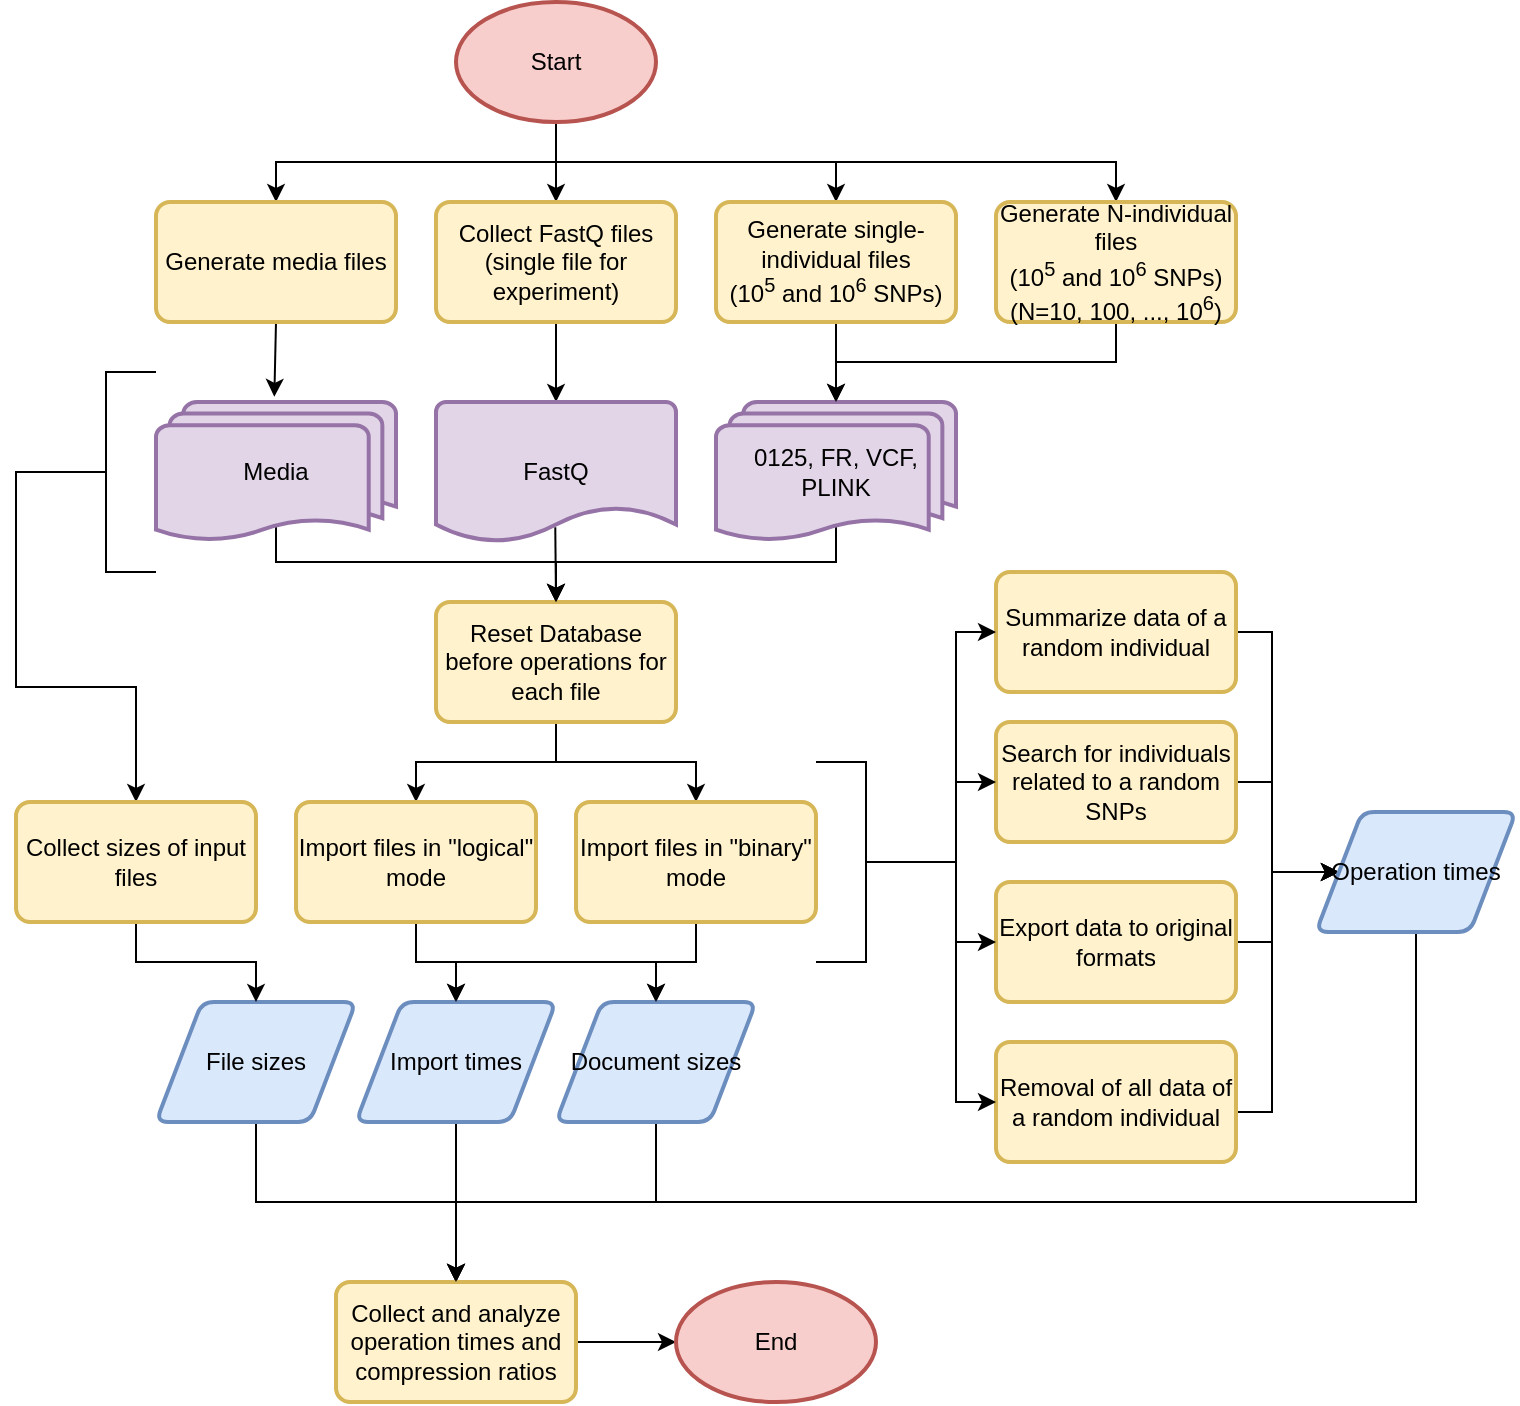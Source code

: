 <mxfile version="13.10.1" type="device"><diagram id="In_Z2M6J0rL8zY_4mMtd" name="Page-1"><mxGraphModel dx="1422" dy="735" grid="1" gridSize="10" guides="1" tooltips="1" connect="1" arrows="1" fold="1" page="1" pageScale="1" pageWidth="1169" pageHeight="827" background="none" math="0" shadow="0"><root><mxCell id="0"/><mxCell id="1" parent="0"/><mxCell id="ZttidwmbkSm-JVpV4wwm-9" style="edgeStyle=orthogonalEdgeStyle;rounded=0;orthogonalLoop=1;jettySize=auto;html=1;entryX=0.5;entryY=0;entryDx=0;entryDy=0;exitX=0.5;exitY=1;exitDx=0;exitDy=0;exitPerimeter=0;" parent="1" source="ZttidwmbkSm-JVpV4wwm-47" target="ZttidwmbkSm-JVpV4wwm-8" edge="1"><mxGeometry relative="1" as="geometry"><mxPoint x="587" y="100" as="sourcePoint"/></mxGeometry></mxCell><mxCell id="ZttidwmbkSm-JVpV4wwm-16" style="edgeStyle=orthogonalEdgeStyle;rounded=0;orthogonalLoop=1;jettySize=auto;html=1;exitX=0.5;exitY=1;exitDx=0;exitDy=0;entryX=0.5;entryY=0;entryDx=0;entryDy=0;entryPerimeter=0;" parent="1" source="ZttidwmbkSm-JVpV4wwm-8" target="ZttidwmbkSm-JVpV4wwm-17" edge="1"><mxGeometry relative="1" as="geometry"><mxPoint x="587" y="240" as="targetPoint"/></mxGeometry></mxCell><mxCell id="ZttidwmbkSm-JVpV4wwm-8" value="Generate single-individual files&lt;br&gt;(10&lt;sup&gt;5&lt;/sup&gt; and 10&lt;sup&gt;6&lt;/sup&gt; SNPs)" style="rounded=1;whiteSpace=wrap;html=1;absoluteArcSize=1;arcSize=14;strokeWidth=2;fillColor=#fff2cc;strokeColor=#d6b656;" parent="1" vertex="1"><mxGeometry x="527" y="140" width="120" height="60" as="geometry"/></mxCell><mxCell id="ZttidwmbkSm-JVpV4wwm-114" style="edgeStyle=orthogonalEdgeStyle;rounded=0;orthogonalLoop=1;jettySize=auto;html=1;exitX=0.5;exitY=0.88;exitDx=0;exitDy=0;exitPerimeter=0;entryX=0.5;entryY=0;entryDx=0;entryDy=0;" parent="1" source="ZttidwmbkSm-JVpV4wwm-17" target="ZttidwmbkSm-JVpV4wwm-19" edge="1"><mxGeometry relative="1" as="geometry"><Array as="points"><mxPoint x="587" y="320"/><mxPoint x="447" y="320"/></Array></mxGeometry></mxCell><mxCell id="ZttidwmbkSm-JVpV4wwm-17" value="0125, FR, VCF, PLINK" style="strokeWidth=2;html=1;shape=mxgraph.flowchart.multi-document;whiteSpace=wrap;fillColor=#e1d5e7;strokeColor=#9673a6;labelBorderColor=none;" parent="1" vertex="1"><mxGeometry x="527" y="240" width="120" height="70" as="geometry"/></mxCell><mxCell id="ZttidwmbkSm-JVpV4wwm-110" style="edgeStyle=orthogonalEdgeStyle;rounded=0;orthogonalLoop=1;jettySize=auto;html=1;exitX=0.5;exitY=1;exitDx=0;exitDy=0;entryX=0.5;entryY=0;entryDx=0;entryDy=0;" parent="1" source="ZttidwmbkSm-JVpV4wwm-19" target="ZttidwmbkSm-JVpV4wwm-100" edge="1"><mxGeometry relative="1" as="geometry"/></mxCell><mxCell id="ZttidwmbkSm-JVpV4wwm-111" style="edgeStyle=orthogonalEdgeStyle;rounded=0;orthogonalLoop=1;jettySize=auto;html=1;exitX=0.5;exitY=1;exitDx=0;exitDy=0;entryX=0.5;entryY=0;entryDx=0;entryDy=0;" parent="1" source="ZttidwmbkSm-JVpV4wwm-19" target="ZttidwmbkSm-JVpV4wwm-20" edge="1"><mxGeometry relative="1" as="geometry"/></mxCell><mxCell id="ZttidwmbkSm-JVpV4wwm-19" value="Reset Database before operations for each file" style="rounded=1;whiteSpace=wrap;html=1;absoluteArcSize=1;arcSize=14;strokeWidth=2;fillColor=#fff2cc;strokeColor=#d6b656;" parent="1" vertex="1"><mxGeometry x="387" y="340" width="120" height="60" as="geometry"/></mxCell><mxCell id="ZttidwmbkSm-JVpV4wwm-24" style="edgeStyle=orthogonalEdgeStyle;rounded=0;orthogonalLoop=1;jettySize=auto;html=1;entryX=0.5;entryY=0;entryDx=0;entryDy=0;exitX=0.5;exitY=1;exitDx=0;exitDy=0;" parent="1" source="ZttidwmbkSm-JVpV4wwm-20" target="ZttidwmbkSm-JVpV4wwm-23" edge="1"><mxGeometry relative="1" as="geometry"/></mxCell><mxCell id="ZttidwmbkSm-JVpV4wwm-26" style="edgeStyle=orthogonalEdgeStyle;rounded=0;orthogonalLoop=1;jettySize=auto;html=1;entryX=0.5;entryY=0;entryDx=0;entryDy=0;exitX=0.5;exitY=1;exitDx=0;exitDy=0;" parent="1" source="ZttidwmbkSm-JVpV4wwm-20" target="ZttidwmbkSm-JVpV4wwm-25" edge="1"><mxGeometry relative="1" as="geometry"/></mxCell><mxCell id="ZttidwmbkSm-JVpV4wwm-20" value="Import files in &quot;logical&quot; mode" style="rounded=1;whiteSpace=wrap;html=1;absoluteArcSize=1;arcSize=14;strokeWidth=2;fillColor=#fff2cc;strokeColor=#d6b656;" parent="1" vertex="1"><mxGeometry x="317" y="440" width="120" height="60" as="geometry"/></mxCell><mxCell id="ZttidwmbkSm-JVpV4wwm-39" style="edgeStyle=orthogonalEdgeStyle;rounded=0;orthogonalLoop=1;jettySize=auto;html=1;exitX=0.5;exitY=1;exitDx=0;exitDy=0;entryX=0.5;entryY=0;entryDx=0;entryDy=0;" parent="1" source="ZttidwmbkSm-JVpV4wwm-23" target="ZttidwmbkSm-JVpV4wwm-36" edge="1"><mxGeometry relative="1" as="geometry"><mxPoint x="567" y="670" as="targetPoint"/></mxGeometry></mxCell><mxCell id="ZttidwmbkSm-JVpV4wwm-23" value="Import times" style="shape=parallelogram;html=1;strokeWidth=2;perimeter=parallelogramPerimeter;whiteSpace=wrap;rounded=1;arcSize=12;size=0.23;fillColor=#dae8fc;strokeColor=#6c8ebf;" parent="1" vertex="1"><mxGeometry x="347" y="540" width="100" height="60" as="geometry"/></mxCell><mxCell id="ZttidwmbkSm-JVpV4wwm-38" style="edgeStyle=orthogonalEdgeStyle;rounded=0;orthogonalLoop=1;jettySize=auto;html=1;entryX=0.5;entryY=0;entryDx=0;entryDy=0;exitX=0.5;exitY=1;exitDx=0;exitDy=0;" parent="1" source="ZttidwmbkSm-JVpV4wwm-25" target="ZttidwmbkSm-JVpV4wwm-36" edge="1"><mxGeometry relative="1" as="geometry"><mxPoint x="567" y="670" as="targetPoint"/></mxGeometry></mxCell><mxCell id="ZttidwmbkSm-JVpV4wwm-25" value="Document sizes" style="shape=parallelogram;html=1;strokeWidth=2;perimeter=parallelogramPerimeter;whiteSpace=wrap;rounded=1;arcSize=12;size=0.23;fillColor=#dae8fc;strokeColor=#6c8ebf;" parent="1" vertex="1"><mxGeometry x="447" y="540" width="100" height="60" as="geometry"/></mxCell><mxCell id="ZttidwmbkSm-JVpV4wwm-37" style="edgeStyle=orthogonalEdgeStyle;rounded=0;orthogonalLoop=1;jettySize=auto;html=1;exitX=0.5;exitY=1;exitDx=0;exitDy=0;entryX=0.5;entryY=0;entryDx=0;entryDy=0;" parent="1" source="ZttidwmbkSm-JVpV4wwm-34" target="ZttidwmbkSm-JVpV4wwm-36" edge="1"><mxGeometry relative="1" as="geometry"><mxPoint x="567" y="670" as="targetPoint"/></mxGeometry></mxCell><mxCell id="ZttidwmbkSm-JVpV4wwm-34" value="File sizes" style="shape=parallelogram;html=1;strokeWidth=2;perimeter=parallelogramPerimeter;whiteSpace=wrap;rounded=1;arcSize=12;size=0.23;fillColor=#dae8fc;strokeColor=#6c8ebf;" parent="1" vertex="1"><mxGeometry x="247" y="540" width="100" height="60" as="geometry"/></mxCell><mxCell id="ZttidwmbkSm-JVpV4wwm-117" style="edgeStyle=orthogonalEdgeStyle;rounded=0;orthogonalLoop=1;jettySize=auto;html=1;exitX=1;exitY=0.5;exitDx=0;exitDy=0;entryX=0;entryY=0.5;entryDx=0;entryDy=0;entryPerimeter=0;" parent="1" source="ZttidwmbkSm-JVpV4wwm-36" target="ZttidwmbkSm-JVpV4wwm-116" edge="1"><mxGeometry relative="1" as="geometry"/></mxCell><mxCell id="ZttidwmbkSm-JVpV4wwm-36" value="Collect and analyze operation times and compression ratios" style="rounded=1;whiteSpace=wrap;html=1;absoluteArcSize=1;arcSize=14;strokeWidth=2;fillColor=#fff2cc;strokeColor=#d6b656;" parent="1" vertex="1"><mxGeometry x="337" y="680" width="120" height="60" as="geometry"/></mxCell><mxCell id="ZttidwmbkSm-JVpV4wwm-50" style="rounded=0;orthogonalLoop=1;jettySize=auto;html=1;exitX=0.5;exitY=1;exitDx=0;exitDy=0;exitPerimeter=0;entryX=0.5;entryY=0;entryDx=0;entryDy=0;edgeStyle=orthogonalEdgeStyle;" parent="1" source="ZttidwmbkSm-JVpV4wwm-47" target="ZttidwmbkSm-JVpV4wwm-48" edge="1"><mxGeometry relative="1" as="geometry"/></mxCell><mxCell id="ZttidwmbkSm-JVpV4wwm-52" style="edgeStyle=orthogonalEdgeStyle;rounded=0;orthogonalLoop=1;jettySize=auto;html=1;exitX=0.5;exitY=1;exitDx=0;exitDy=0;exitPerimeter=0;entryX=0.5;entryY=0;entryDx=0;entryDy=0;" parent="1" source="ZttidwmbkSm-JVpV4wwm-47" target="ZttidwmbkSm-JVpV4wwm-51" edge="1"><mxGeometry relative="1" as="geometry"/></mxCell><mxCell id="ZttidwmbkSm-JVpV4wwm-70" style="edgeStyle=orthogonalEdgeStyle;rounded=0;orthogonalLoop=1;jettySize=auto;html=1;exitX=0.5;exitY=1;exitDx=0;exitDy=0;exitPerimeter=0;entryX=0.5;entryY=0;entryDx=0;entryDy=0;" parent="1" source="ZttidwmbkSm-JVpV4wwm-47" target="ZttidwmbkSm-JVpV4wwm-68" edge="1"><mxGeometry relative="1" as="geometry"/></mxCell><mxCell id="ZttidwmbkSm-JVpV4wwm-47" value="Start" style="strokeWidth=2;html=1;shape=mxgraph.flowchart.start_1;whiteSpace=wrap;fillColor=#f8cecc;strokeColor=#b85450;" parent="1" vertex="1"><mxGeometry x="397" y="40" width="100" height="60" as="geometry"/></mxCell><mxCell id="ZttidwmbkSm-JVpV4wwm-64" style="edgeStyle=orthogonalEdgeStyle;rounded=0;orthogonalLoop=1;jettySize=auto;html=1;exitX=0.5;exitY=1;exitDx=0;exitDy=0;entryX=0.5;entryY=0;entryDx=0;entryDy=0;entryPerimeter=0;" parent="1" source="ZttidwmbkSm-JVpV4wwm-48" target="ZttidwmbkSm-JVpV4wwm-122" edge="1"><mxGeometry relative="1" as="geometry"><mxPoint x="447" y="240" as="targetPoint"/></mxGeometry></mxCell><mxCell id="ZttidwmbkSm-JVpV4wwm-48" value="Collect FastQ files&lt;br&gt;(single file for experiment)" style="rounded=1;whiteSpace=wrap;html=1;absoluteArcSize=1;arcSize=14;strokeWidth=2;fillColor=#fff2cc;strokeColor=#d6b656;" parent="1" vertex="1"><mxGeometry x="387" y="140" width="120" height="60" as="geometry"/></mxCell><mxCell id="ZttidwmbkSm-JVpV4wwm-65" style="edgeStyle=orthogonalEdgeStyle;rounded=0;orthogonalLoop=1;jettySize=auto;html=1;exitX=0.5;exitY=1;exitDx=0;exitDy=0;entryX=0.493;entryY=-0.037;entryDx=0;entryDy=0;entryPerimeter=0;" parent="1" source="ZttidwmbkSm-JVpV4wwm-51" target="ZttidwmbkSm-JVpV4wwm-55" edge="1"><mxGeometry relative="1" as="geometry"/></mxCell><mxCell id="ZttidwmbkSm-JVpV4wwm-51" value="Generate media files" style="rounded=1;whiteSpace=wrap;html=1;absoluteArcSize=1;arcSize=14;strokeWidth=2;fillColor=#fff2cc;strokeColor=#d6b656;" parent="1" vertex="1"><mxGeometry x="247" y="140" width="120" height="60" as="geometry"/></mxCell><mxCell id="ZttidwmbkSm-JVpV4wwm-112" style="edgeStyle=orthogonalEdgeStyle;rounded=0;orthogonalLoop=1;jettySize=auto;html=1;exitX=0.5;exitY=0.88;exitDx=0;exitDy=0;exitPerimeter=0;entryX=0.5;entryY=0;entryDx=0;entryDy=0;" parent="1" source="ZttidwmbkSm-JVpV4wwm-55" target="ZttidwmbkSm-JVpV4wwm-19" edge="1"><mxGeometry relative="1" as="geometry"><Array as="points"><mxPoint x="307" y="320"/><mxPoint x="447" y="320"/></Array></mxGeometry></mxCell><mxCell id="ZttidwmbkSm-JVpV4wwm-55" value="Media" style="strokeWidth=2;html=1;shape=mxgraph.flowchart.multi-document;whiteSpace=wrap;fillColor=#e1d5e7;strokeColor=#9673a6;labelBorderColor=none;" parent="1" vertex="1"><mxGeometry x="247" y="240" width="120" height="70" as="geometry"/></mxCell><mxCell id="ZttidwmbkSm-JVpV4wwm-121" style="edgeStyle=orthogonalEdgeStyle;rounded=0;orthogonalLoop=1;jettySize=auto;html=1;exitX=0;exitY=0.5;exitDx=0;exitDy=0;exitPerimeter=0;entryX=0.5;entryY=0;entryDx=0;entryDy=0;" parent="1" source="ZttidwmbkSm-JVpV4wwm-66" target="ZttidwmbkSm-JVpV4wwm-118" edge="1"><mxGeometry relative="1" as="geometry"/></mxCell><mxCell id="ZttidwmbkSm-JVpV4wwm-66" value="" style="strokeWidth=1;html=1;shape=mxgraph.flowchart.annotation_2;align=left;labelPosition=right;pointerEvents=1;rounded=0;" parent="1" vertex="1"><mxGeometry x="197" y="225" width="50" height="100" as="geometry"/></mxCell><mxCell id="ZttidwmbkSm-JVpV4wwm-69" style="edgeStyle=orthogonalEdgeStyle;rounded=0;orthogonalLoop=1;jettySize=auto;html=1;exitX=0.5;exitY=1;exitDx=0;exitDy=0;entryX=0.5;entryY=0;entryDx=0;entryDy=0;entryPerimeter=0;" parent="1" source="ZttidwmbkSm-JVpV4wwm-68" target="ZttidwmbkSm-JVpV4wwm-17" edge="1"><mxGeometry relative="1" as="geometry"/></mxCell><mxCell id="ZttidwmbkSm-JVpV4wwm-68" value="Generate N-individual files&lt;br&gt;(10&lt;sup&gt;5&lt;/sup&gt; and 10&lt;sup&gt;6&lt;/sup&gt; SNPs)&lt;br&gt;(N=10, 100, ..., 10&lt;sup&gt;6&lt;/sup&gt;)" style="rounded=1;whiteSpace=wrap;html=1;absoluteArcSize=1;arcSize=14;strokeWidth=2;fillColor=#fff2cc;strokeColor=#d6b656;" parent="1" vertex="1"><mxGeometry x="667" y="140" width="120" height="60" as="geometry"/></mxCell><mxCell id="ZttidwmbkSm-JVpV4wwm-92" style="edgeStyle=orthogonalEdgeStyle;rounded=0;orthogonalLoop=1;jettySize=auto;html=1;exitX=1;exitY=0.5;exitDx=0;exitDy=0;entryX=0;entryY=0.5;entryDx=0;entryDy=0;" parent="1" source="ZttidwmbkSm-JVpV4wwm-75" target="ZttidwmbkSm-JVpV4wwm-85" edge="1"><mxGeometry relative="1" as="geometry"><Array as="points"><mxPoint x="805" y="355"/><mxPoint x="805" y="475"/></Array></mxGeometry></mxCell><mxCell id="ZttidwmbkSm-JVpV4wwm-75" value="Summarize data of a random individual" style="rounded=1;whiteSpace=wrap;html=1;absoluteArcSize=1;arcSize=14;strokeWidth=2;fillColor=#fff2cc;strokeColor=#d6b656;" parent="1" vertex="1"><mxGeometry x="667" y="325" width="120" height="60" as="geometry"/></mxCell><mxCell id="ZttidwmbkSm-JVpV4wwm-94" style="edgeStyle=orthogonalEdgeStyle;rounded=0;orthogonalLoop=1;jettySize=auto;html=1;exitX=1;exitY=0.5;exitDx=0;exitDy=0;entryX=0;entryY=0.5;entryDx=0;entryDy=0;" parent="1" source="ZttidwmbkSm-JVpV4wwm-77" target="ZttidwmbkSm-JVpV4wwm-85" edge="1"><mxGeometry relative="1" as="geometry"><mxPoint x="967" y="615" as="targetPoint"/><Array as="points"><mxPoint x="805" y="430"/><mxPoint x="805" y="475"/></Array></mxGeometry></mxCell><mxCell id="ZttidwmbkSm-JVpV4wwm-77" value="Search for individuals related to a random SNPs" style="rounded=1;whiteSpace=wrap;html=1;absoluteArcSize=1;arcSize=14;strokeWidth=2;fillColor=#fff2cc;strokeColor=#d6b656;" parent="1" vertex="1"><mxGeometry x="667" y="400" width="120" height="60" as="geometry"/></mxCell><mxCell id="ZttidwmbkSm-JVpV4wwm-95" style="edgeStyle=orthogonalEdgeStyle;rounded=0;orthogonalLoop=1;jettySize=auto;html=1;exitX=1;exitY=0.5;exitDx=0;exitDy=0;entryX=0;entryY=0.5;entryDx=0;entryDy=0;" parent="1" source="ZttidwmbkSm-JVpV4wwm-79" target="ZttidwmbkSm-JVpV4wwm-85" edge="1"><mxGeometry relative="1" as="geometry"><Array as="points"><mxPoint x="805" y="595"/><mxPoint x="805" y="475"/></Array></mxGeometry></mxCell><mxCell id="ZttidwmbkSm-JVpV4wwm-79" value="Removal of all data of a random individual" style="rounded=1;whiteSpace=wrap;html=1;absoluteArcSize=1;arcSize=14;strokeWidth=2;fillColor=#fff2cc;strokeColor=#d6b656;" parent="1" vertex="1"><mxGeometry x="667" y="560" width="120" height="60" as="geometry"/></mxCell><mxCell id="ZttidwmbkSm-JVpV4wwm-93" style="edgeStyle=orthogonalEdgeStyle;rounded=0;orthogonalLoop=1;jettySize=auto;html=1;exitX=1;exitY=0.5;exitDx=0;exitDy=0;entryX=0;entryY=0.5;entryDx=0;entryDy=0;" parent="1" source="ZttidwmbkSm-JVpV4wwm-81" target="ZttidwmbkSm-JVpV4wwm-85" edge="1"><mxGeometry relative="1" as="geometry"><Array as="points"><mxPoint x="805" y="510"/><mxPoint x="805" y="475"/></Array></mxGeometry></mxCell><mxCell id="ZttidwmbkSm-JVpV4wwm-81" value="Export data to original formats" style="rounded=1;whiteSpace=wrap;html=1;absoluteArcSize=1;arcSize=14;strokeWidth=2;fillColor=#fff2cc;strokeColor=#d6b656;" parent="1" vertex="1"><mxGeometry x="667" y="480" width="120" height="60" as="geometry"/></mxCell><mxCell id="ZttidwmbkSm-JVpV4wwm-109" style="edgeStyle=orthogonalEdgeStyle;rounded=0;orthogonalLoop=1;jettySize=auto;html=1;exitX=0.5;exitY=1;exitDx=0;exitDy=0;entryX=0.5;entryY=0;entryDx=0;entryDy=0;" parent="1" source="ZttidwmbkSm-JVpV4wwm-85" target="ZttidwmbkSm-JVpV4wwm-36" edge="1"><mxGeometry relative="1" as="geometry"><Array as="points"><mxPoint x="877" y="640"/><mxPoint x="397" y="640"/></Array></mxGeometry></mxCell><mxCell id="ZttidwmbkSm-JVpV4wwm-85" value="Operation times" style="shape=parallelogram;html=1;strokeWidth=2;perimeter=parallelogramPerimeter;whiteSpace=wrap;rounded=1;arcSize=12;size=0.23;fillColor=#dae8fc;strokeColor=#6c8ebf;" parent="1" vertex="1"><mxGeometry x="827" y="445" width="100" height="60" as="geometry"/></mxCell><mxCell id="ZttidwmbkSm-JVpV4wwm-102" style="edgeStyle=orthogonalEdgeStyle;rounded=0;orthogonalLoop=1;jettySize=auto;html=1;exitX=0.5;exitY=1;exitDx=0;exitDy=0;entryX=0.5;entryY=0;entryDx=0;entryDy=0;" parent="1" source="ZttidwmbkSm-JVpV4wwm-100" target="ZttidwmbkSm-JVpV4wwm-23" edge="1"><mxGeometry relative="1" as="geometry"/></mxCell><mxCell id="ZttidwmbkSm-JVpV4wwm-103" style="edgeStyle=orthogonalEdgeStyle;rounded=0;orthogonalLoop=1;jettySize=auto;html=1;exitX=0.5;exitY=1;exitDx=0;exitDy=0;entryX=0.5;entryY=0;entryDx=0;entryDy=0;" parent="1" source="ZttidwmbkSm-JVpV4wwm-100" target="ZttidwmbkSm-JVpV4wwm-25" edge="1"><mxGeometry relative="1" as="geometry"/></mxCell><mxCell id="ZttidwmbkSm-JVpV4wwm-100" value="Import files in &quot;binary&quot; mode" style="rounded=1;whiteSpace=wrap;html=1;absoluteArcSize=1;arcSize=14;strokeWidth=2;fillColor=#fff2cc;strokeColor=#d6b656;" parent="1" vertex="1"><mxGeometry x="457" y="440" width="120" height="60" as="geometry"/></mxCell><mxCell id="ZttidwmbkSm-JVpV4wwm-105" style="edgeStyle=orthogonalEdgeStyle;rounded=0;orthogonalLoop=1;jettySize=auto;html=1;exitX=0;exitY=0.5;exitDx=0;exitDy=0;exitPerimeter=0;entryX=0;entryY=0.5;entryDx=0;entryDy=0;" parent="1" source="ZttidwmbkSm-JVpV4wwm-104" target="ZttidwmbkSm-JVpV4wwm-75" edge="1"><mxGeometry relative="1" as="geometry"/></mxCell><mxCell id="ZttidwmbkSm-JVpV4wwm-106" style="edgeStyle=orthogonalEdgeStyle;rounded=0;orthogonalLoop=1;jettySize=auto;html=1;exitX=0;exitY=0.5;exitDx=0;exitDy=0;exitPerimeter=0;entryX=0;entryY=0.5;entryDx=0;entryDy=0;" parent="1" source="ZttidwmbkSm-JVpV4wwm-104" target="ZttidwmbkSm-JVpV4wwm-81" edge="1"><mxGeometry relative="1" as="geometry"/></mxCell><mxCell id="ZttidwmbkSm-JVpV4wwm-107" style="edgeStyle=orthogonalEdgeStyle;rounded=0;orthogonalLoop=1;jettySize=auto;html=1;exitX=0;exitY=0.5;exitDx=0;exitDy=0;exitPerimeter=0;entryX=0;entryY=0.5;entryDx=0;entryDy=0;" parent="1" source="ZttidwmbkSm-JVpV4wwm-104" target="ZttidwmbkSm-JVpV4wwm-77" edge="1"><mxGeometry relative="1" as="geometry"/></mxCell><mxCell id="ZttidwmbkSm-JVpV4wwm-108" style="edgeStyle=orthogonalEdgeStyle;rounded=0;orthogonalLoop=1;jettySize=auto;html=1;exitX=0;exitY=0.5;exitDx=0;exitDy=0;exitPerimeter=0;entryX=0;entryY=0.5;entryDx=0;entryDy=0;" parent="1" source="ZttidwmbkSm-JVpV4wwm-104" target="ZttidwmbkSm-JVpV4wwm-79" edge="1"><mxGeometry relative="1" as="geometry"/></mxCell><mxCell id="ZttidwmbkSm-JVpV4wwm-104" value="" style="strokeWidth=1;html=1;shape=mxgraph.flowchart.annotation_2;align=left;labelPosition=right;pointerEvents=1;rounded=0;rotation=-180;" parent="1" vertex="1"><mxGeometry x="577" y="420" width="50" height="100" as="geometry"/></mxCell><mxCell id="ZttidwmbkSm-JVpV4wwm-116" value="End" style="strokeWidth=2;html=1;shape=mxgraph.flowchart.start_1;whiteSpace=wrap;fillColor=#f8cecc;strokeColor=#b85450;" parent="1" vertex="1"><mxGeometry x="507" y="680" width="100" height="60" as="geometry"/></mxCell><mxCell id="ZttidwmbkSm-JVpV4wwm-120" style="edgeStyle=orthogonalEdgeStyle;rounded=0;orthogonalLoop=1;jettySize=auto;html=1;exitX=0.5;exitY=1;exitDx=0;exitDy=0;entryX=0.5;entryY=0;entryDx=0;entryDy=0;" parent="1" source="ZttidwmbkSm-JVpV4wwm-118" target="ZttidwmbkSm-JVpV4wwm-34" edge="1"><mxGeometry relative="1" as="geometry"/></mxCell><mxCell id="ZttidwmbkSm-JVpV4wwm-118" value="Collect sizes of input files" style="rounded=1;whiteSpace=wrap;html=1;absoluteArcSize=1;arcSize=14;strokeWidth=2;fillColor=#fff2cc;strokeColor=#d6b656;" parent="1" vertex="1"><mxGeometry x="177" y="440" width="120" height="60" as="geometry"/></mxCell><mxCell id="ZttidwmbkSm-JVpV4wwm-123" style="edgeStyle=orthogonalEdgeStyle;rounded=0;orthogonalLoop=1;jettySize=auto;html=1;entryX=0.5;entryY=0;entryDx=0;entryDy=0;exitX=0.497;exitY=0.895;exitDx=0;exitDy=0;exitPerimeter=0;" parent="1" source="ZttidwmbkSm-JVpV4wwm-122" target="ZttidwmbkSm-JVpV4wwm-19" edge="1"><mxGeometry relative="1" as="geometry"/></mxCell><mxCell id="ZttidwmbkSm-JVpV4wwm-122" value="FastQ" style="strokeWidth=2;html=1;shape=mxgraph.flowchart.document2;whiteSpace=wrap;size=0.25;fillColor=#e1d5e7;strokeColor=#9673a6;" parent="1" vertex="1"><mxGeometry x="387" y="240" width="120" height="70" as="geometry"/></mxCell></root></mxGraphModel></diagram></mxfile>